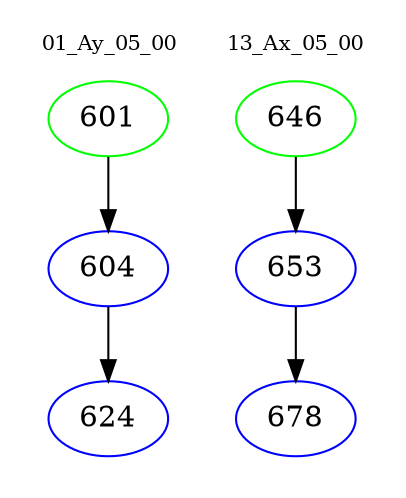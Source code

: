 digraph{
subgraph cluster_0 {
color = white
label = "01_Ay_05_00";
fontsize=10;
T0_601 [label="601", color="green"]
T0_601 -> T0_604 [color="black"]
T0_604 [label="604", color="blue"]
T0_604 -> T0_624 [color="black"]
T0_624 [label="624", color="blue"]
}
subgraph cluster_1 {
color = white
label = "13_Ax_05_00";
fontsize=10;
T1_646 [label="646", color="green"]
T1_646 -> T1_653 [color="black"]
T1_653 [label="653", color="blue"]
T1_653 -> T1_678 [color="black"]
T1_678 [label="678", color="blue"]
}
}
